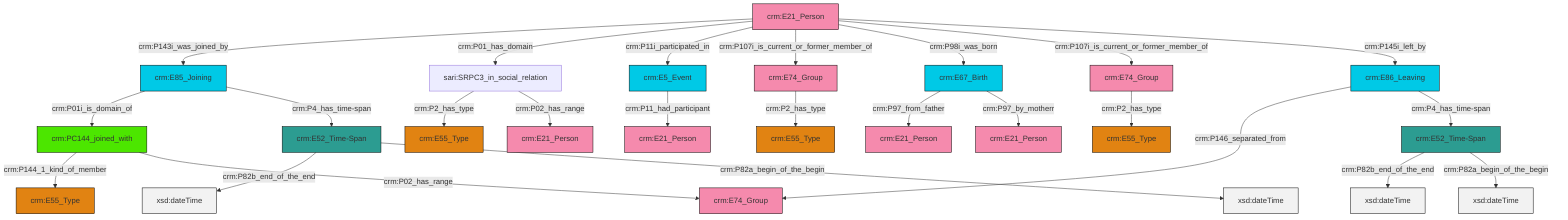 graph TD
classDef Literal fill:#f2f2f2,stroke:#000000;
classDef CRM_Entity fill:#FFFFFF,stroke:#000000;
classDef Temporal_Entity fill:#00C9E6, stroke:#000000;
classDef Type fill:#E18312, stroke:#000000;
classDef Time-Span fill:#2C9C91, stroke:#000000;
classDef Appellation fill:#FFEB7F, stroke:#000000;
classDef Place fill:#008836, stroke:#000000;
classDef Persistent_Item fill:#B266B2, stroke:#000000;
classDef Conceptual_Object fill:#FFD700, stroke:#000000;
classDef Physical_Thing fill:#D2B48C, stroke:#000000;
classDef Actor fill:#f58aad, stroke:#000000;
classDef PC_Classes fill:#4ce600, stroke:#000000;
classDef Multi fill:#cccccc,stroke:#000000;

0["sari:SRPC3_in_social_relation"]:::Default -->|crm:P2_has_type| 1["crm:E55_Type"]:::Type
5["crm:E86_Leaving"]:::Temporal_Entity -->|crm:P146_separated_from| 6["crm:E74_Group"]:::Actor
10["crm:E85_Joining"]:::Temporal_Entity -->|crm:P01i_is_domain_of| 11["crm:PC144_joined_with"]:::PC_Classes
12["crm:E21_Person"]:::Actor -->|crm:P143i_was_joined_by| 10["crm:E85_Joining"]:::Temporal_Entity
11["crm:PC144_joined_with"]:::PC_Classes -->|crm:P144_1_kind_of_member| 8["crm:E55_Type"]:::Type
12["crm:E21_Person"]:::Actor -->|crm:P01_has_domain| 0["sari:SRPC3_in_social_relation"]:::Default
17["crm:E52_Time-Span"]:::Time-Span -->|crm:P82b_end_of_the_end| 18[xsd:dateTime]:::Literal
23["crm:E52_Time-Span"]:::Time-Span -->|crm:P82b_end_of_the_end| 24[xsd:dateTime]:::Literal
5["crm:E86_Leaving"]:::Temporal_Entity -->|crm:P4_has_time-span| 23["crm:E52_Time-Span"]:::Time-Span
29["crm:E74_Group"]:::Actor -->|crm:P2_has_type| 13["crm:E55_Type"]:::Type
10["crm:E85_Joining"]:::Temporal_Entity -->|crm:P4_has_time-span| 17["crm:E52_Time-Span"]:::Time-Span
23["crm:E52_Time-Span"]:::Time-Span -->|crm:P82a_begin_of_the_begin| 30[xsd:dateTime]:::Literal
32["crm:E74_Group"]:::Actor -->|crm:P2_has_type| 15["crm:E55_Type"]:::Type
12["crm:E21_Person"]:::Actor -->|crm:P11i_participated_in| 19["crm:E5_Event"]:::Temporal_Entity
12["crm:E21_Person"]:::Actor -->|crm:P107i_is_current_or_former_member_of| 29["crm:E74_Group"]:::Actor
19["crm:E5_Event"]:::Temporal_Entity -->|crm:P11_had_participant| 3["crm:E21_Person"]:::Actor
0["sari:SRPC3_in_social_relation"]:::Default -->|crm:P02_has_range| 25["crm:E21_Person"]:::Actor
21["crm:E67_Birth"]:::Temporal_Entity -->|crm:P97_from_father| 35["crm:E21_Person"]:::Actor
21["crm:E67_Birth"]:::Temporal_Entity -->|crm:P97_by_motherr| 41["crm:E21_Person"]:::Actor
12["crm:E21_Person"]:::Actor -->|crm:P98i_was_born| 21["crm:E67_Birth"]:::Temporal_Entity
12["crm:E21_Person"]:::Actor -->|crm:P107i_is_current_or_former_member_of| 32["crm:E74_Group"]:::Actor
12["crm:E21_Person"]:::Actor -->|crm:P145i_left_by| 5["crm:E86_Leaving"]:::Temporal_Entity
17["crm:E52_Time-Span"]:::Time-Span -->|crm:P82a_begin_of_the_begin| 45[xsd:dateTime]:::Literal
11["crm:PC144_joined_with"]:::PC_Classes -->|crm:P02_has_range| 6["crm:E74_Group"]:::Actor